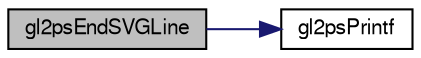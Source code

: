 digraph G
{
  edge [fontname="FreeSans",fontsize="10",labelfontname="FreeSans",labelfontsize="10"];
  node [fontname="FreeSans",fontsize="10",shape=record];
  rankdir="LR";
  Node1 [label="gl2psEndSVGLine",height=0.2,width=0.4,color="black", fillcolor="grey75", style="filled" fontcolor="black"];
  Node1 -> Node2 [color="midnightblue",fontsize="10",style="solid",fontname="FreeSans"];
  Node2 [label="gl2psPrintf",height=0.2,width=0.4,color="black", fillcolor="white", style="filled",URL="$gl2ps_8c.html#ac9f550ea1c4dfd5a1d89a75c80d5ba77"];
}
